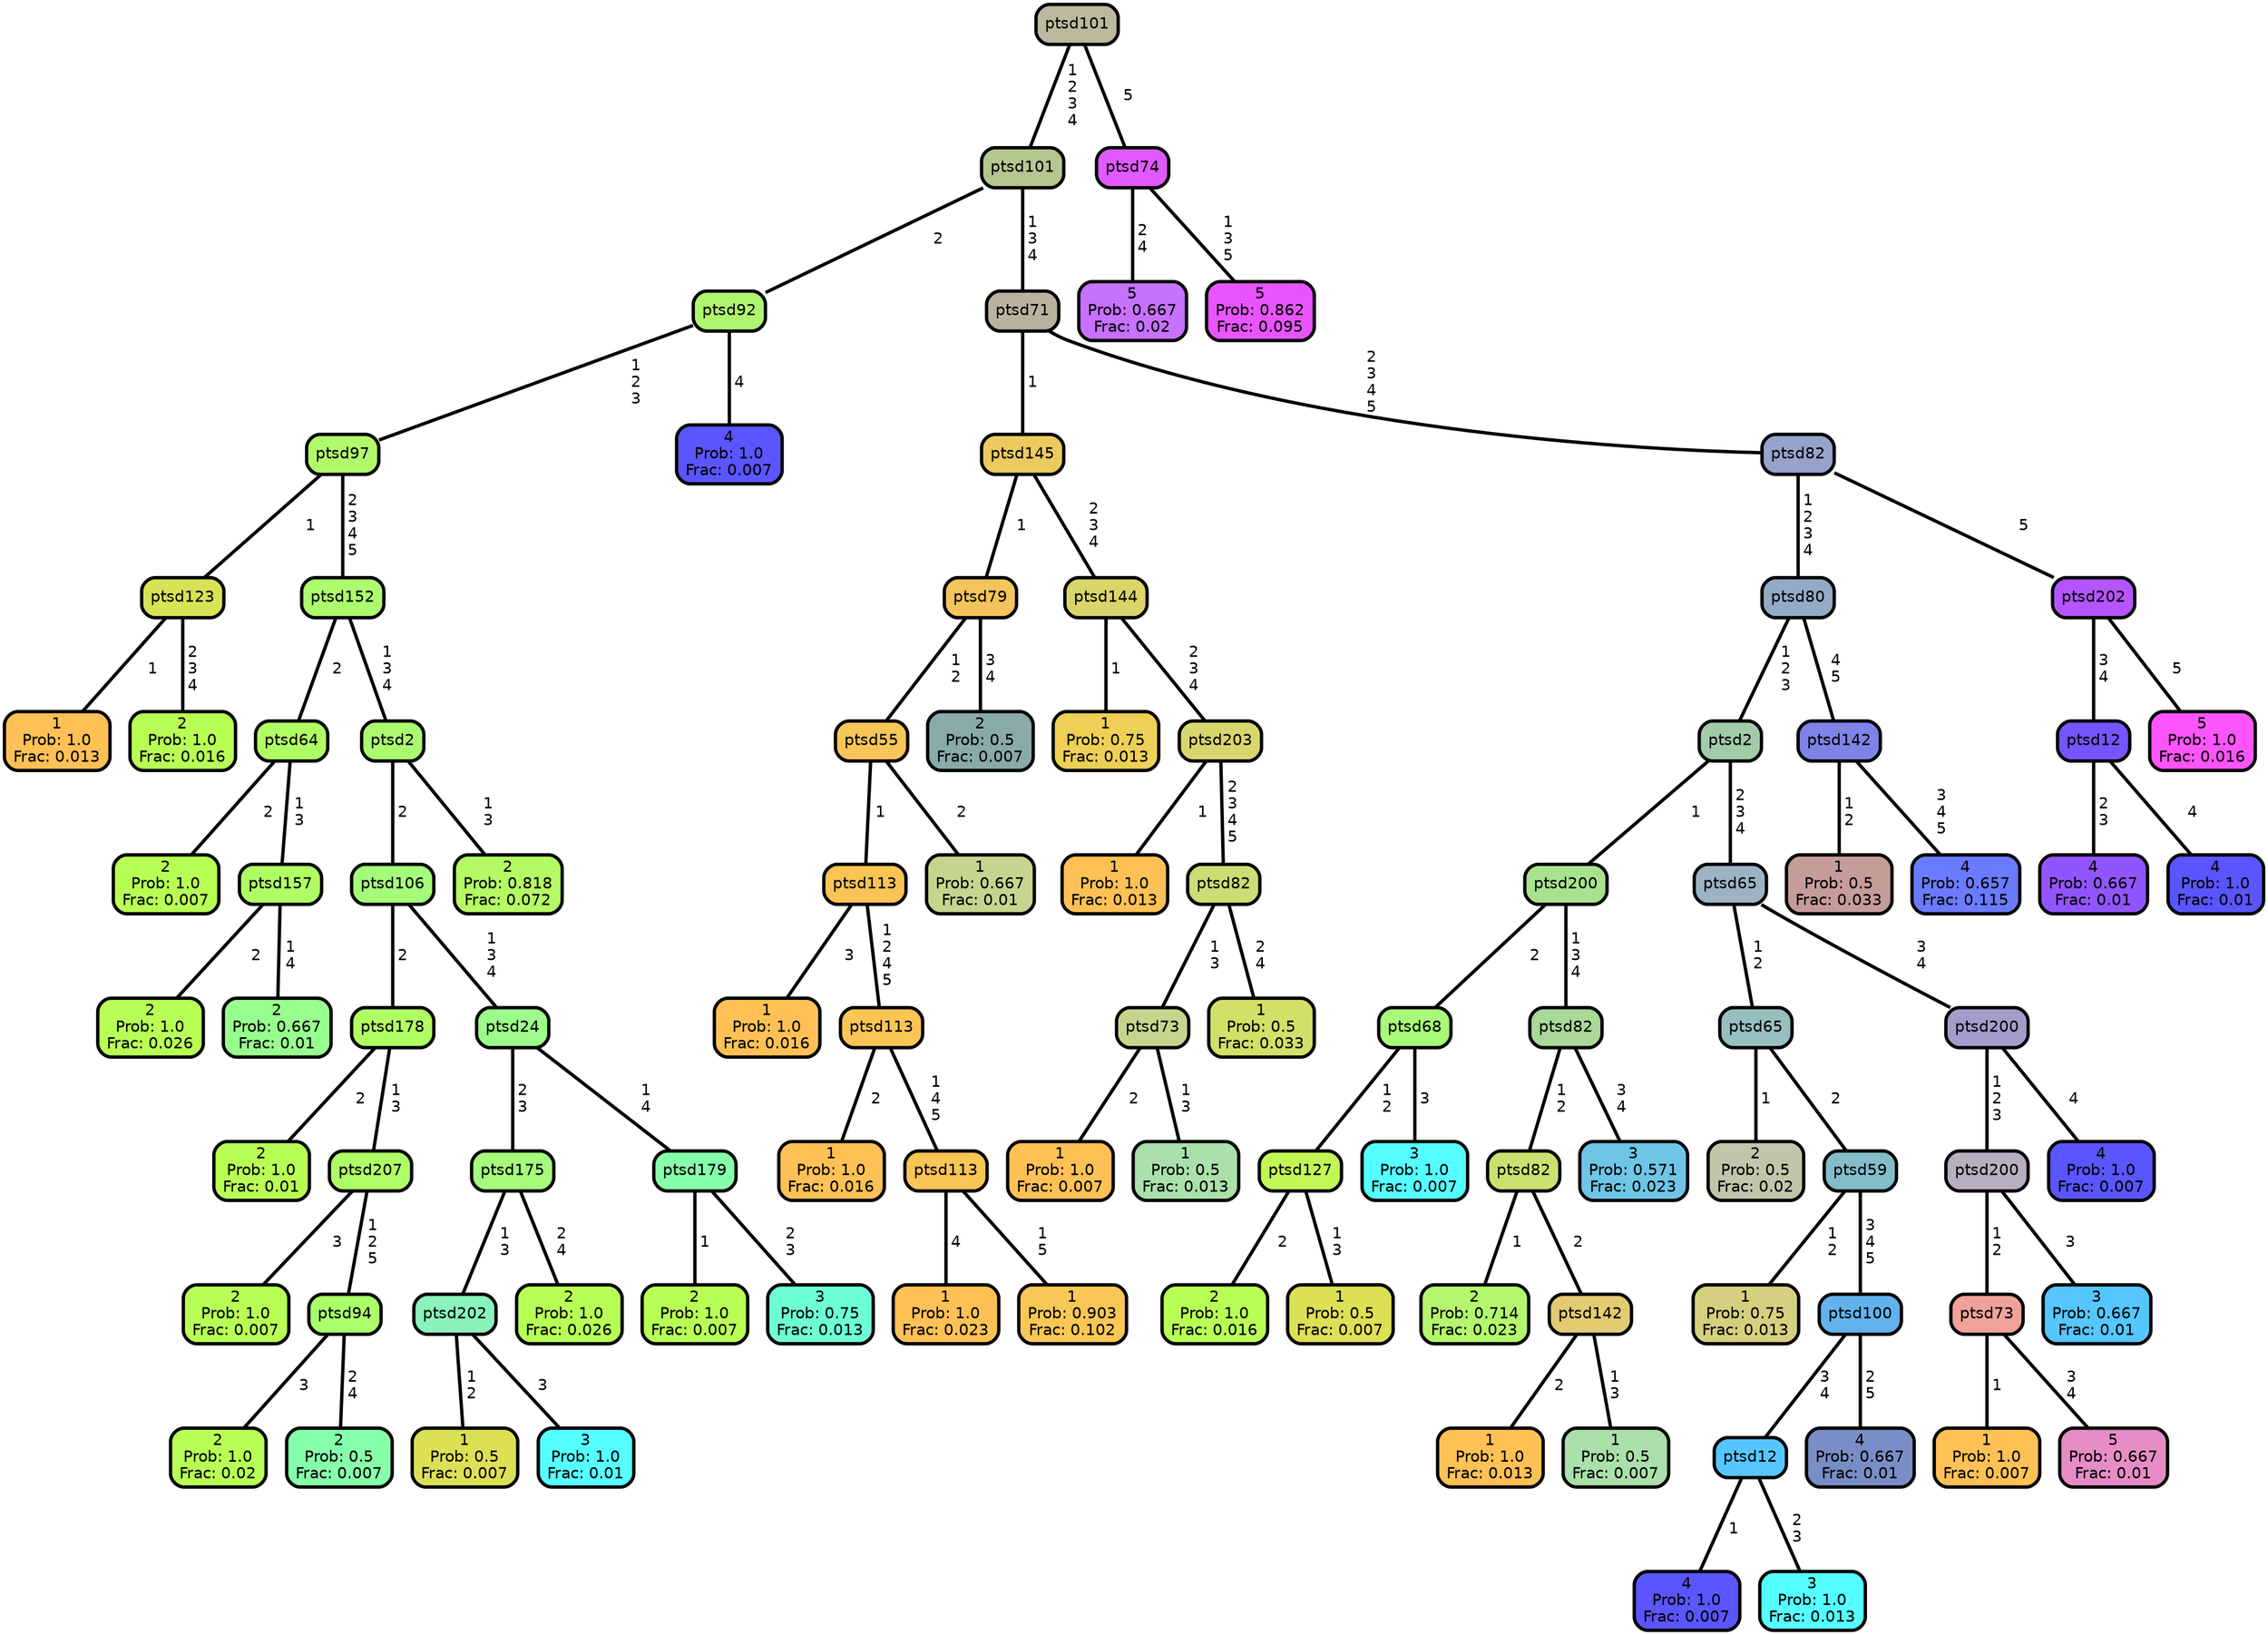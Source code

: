 graph Tree {
node [shape=box, style="filled, rounded",color="black",penwidth="3",fontcolor="black",                 fontname=helvetica] ;
graph [ranksep="0 equally", splines=straight,                 bgcolor=transparent, dpi=60] ;
edge [fontname=helvetica, color=black] ;
0 [label="1
Prob: 1.0
Frac: 0.013", fillcolor="#ffc155"] ;
1 [label="ptsd123",href=".//ptsd123.svg", fillcolor="#d7e355"] ;
2 [label="2
Prob: 1.0
Frac: 0.016", fillcolor="#b8ff55"] ;
3 [label="ptsd97",href=".//ptsd97.svg", fillcolor="#b1f96b"] ;
4 [label="2
Prob: 1.0
Frac: 0.007", fillcolor="#b8ff55"] ;
5 [label="ptsd64",href=".//ptsd64.svg", fillcolor="#b0ff62"] ;
6 [label="2
Prob: 1.0
Frac: 0.026", fillcolor="#b8ff55"] ;
7 [label="ptsd157",href=".//ptsd157.svg", fillcolor="#afff64"] ;
8 [label="2
Prob: 0.667
Frac: 0.01", fillcolor="#97ff8d"] ;
9 [label="ptsd152",href=".//ptsd152.svg", fillcolor="#acfc6e"] ;
10 [label="2
Prob: 1.0
Frac: 0.01", fillcolor="#b8ff55"] ;
11 [label="ptsd178",href=".//ptsd178.svg", fillcolor="#b0ff62"] ;
12 [label="2
Prob: 1.0
Frac: 0.007", fillcolor="#b8ff55"] ;
13 [label="ptsd207",href=".//ptsd207.svg", fillcolor="#aeff66"] ;
14 [label="2
Prob: 1.0
Frac: 0.02", fillcolor="#b8ff55"] ;
15 [label="ptsd94",href=".//ptsd94.svg", fillcolor="#abff6a"] ;
16 [label="2
Prob: 0.5
Frac: 0.007", fillcolor="#86ffaa"] ;
17 [label="ptsd106",href=".//ptsd106.svg", fillcolor="#a4fd7a"] ;
18 [label="1
Prob: 0.5
Frac: 0.007", fillcolor="#dbe055"] ;
19 [label="ptsd202",href=".//ptsd202.svg", fillcolor="#8af2bb"] ;
20 [label="3
Prob: 1.0
Frac: 0.01", fillcolor="#55ffff"] ;
21 [label="ptsd175",href=".//ptsd175.svg", fillcolor="#a6fa7c"] ;
22 [label="2
Prob: 1.0
Frac: 0.026", fillcolor="#b8ff55"] ;
23 [label="ptsd24",href=".//ptsd24.svg", fillcolor="#9cfb8a"] ;
24 [label="2
Prob: 1.0
Frac: 0.007", fillcolor="#b8ff55"] ;
25 [label="ptsd179",href=".//ptsd179.svg", fillcolor="#86ffaa"] ;
26 [label="3
Prob: 0.75
Frac: 0.013", fillcolor="#6dffd4"] ;
27 [label="ptsd2",href=".//ptsd2.svg", fillcolor="#abfb71"] ;
28 [label="2
Prob: 0.818
Frac: 0.072", fillcolor="#b5f964"] ;
29 [label="ptsd92",href=".//ptsd92.svg", fillcolor="#aff56f"] ;
30 [label="4
Prob: 1.0
Frac: 0.007", fillcolor="#5a55ff"] ;
31 [label="ptsd101",href=".//ptsd101.svg", fillcolor="#b6c691"] ;
32 [label="1
Prob: 1.0
Frac: 0.016", fillcolor="#ffc155"] ;
33 [label="ptsd113",href=".//ptsd113.svg", fillcolor="#fac455"] ;
34 [label="1
Prob: 1.0
Frac: 0.016", fillcolor="#ffc155"] ;
35 [label="ptsd113",href=".//ptsd113.svg", fillcolor="#fac555"] ;
36 [label="1
Prob: 1.0
Frac: 0.023", fillcolor="#ffc155"] ;
37 [label="ptsd113",href=".//ptsd113.svg", fillcolor="#f9c555"] ;
38 [label="1
Prob: 0.903
Frac: 0.102", fillcolor="#f8c755"] ;
39 [label="ptsd55",href=".//ptsd55.svg", fillcolor="#f7c558"] ;
40 [label="1
Prob: 0.667
Frac: 0.01", fillcolor="#c6d58d"] ;
41 [label="ptsd79",href=".//ptsd79.svg", fillcolor="#f3c45b"] ;
42 [label="2
Prob: 0.5
Frac: 0.007", fillcolor="#89aaaa"] ;
43 [label="ptsd145",href=".//ptsd145.svg", fillcolor="#ebca60"] ;
44 [label="1
Prob: 0.75
Frac: 0.013", fillcolor="#edd055"] ;
45 [label="ptsd144",href=".//ptsd144.svg", fillcolor="#dad56a"] ;
46 [label="1
Prob: 1.0
Frac: 0.013", fillcolor="#ffc155"] ;
47 [label="ptsd203",href=".//ptsd203.svg", fillcolor="#d7d66e"] ;
48 [label="1
Prob: 1.0
Frac: 0.007", fillcolor="#ffc155"] ;
49 [label="ptsd73",href=".//ptsd73.svg", fillcolor="#c6d58d"] ;
50 [label="1
Prob: 0.5
Frac: 0.013", fillcolor="#aae0aa"] ;
51 [label="ptsd82",href=".//ptsd82.svg", fillcolor="#cddc74"] ;
52 [label="1
Prob: 0.5
Frac: 0.033", fillcolor="#d1e066"] ;
53 [label="ptsd71",href=".//ptsd71.svg", fillcolor="#b8b29f"] ;
54 [label="2
Prob: 1.0
Frac: 0.016", fillcolor="#b8ff55"] ;
55 [label="ptsd127",href=".//ptsd127.svg", fillcolor="#c2f655"] ;
56 [label="1
Prob: 0.5
Frac: 0.007", fillcolor="#dbe055"] ;
57 [label="ptsd68",href=".//ptsd68.svg", fillcolor="#a9f87a"] ;
58 [label="3
Prob: 1.0
Frac: 0.007", fillcolor="#55ffff"] ;
59 [label="ptsd200",href=".//ptsd200.svg", fillcolor="#a9e28f"] ;
60 [label="2
Prob: 0.714
Frac: 0.023", fillcolor="#b4f66d"] ;
61 [label="ptsd82",href=".//ptsd82.svg", fillcolor="#c9e26f"] ;
62 [label="1
Prob: 1.0
Frac: 0.013", fillcolor="#ffc155"] ;
63 [label="ptsd142",href=".//ptsd142.svg", fillcolor="#e2cb71"] ;
64 [label="1
Prob: 0.5
Frac: 0.007", fillcolor="#aae0aa"] ;
65 [label="ptsd82",href=".//ptsd82.svg", fillcolor="#a9d899"] ;
66 [label="3
Prob: 0.571
Frac: 0.023", fillcolor="#6ec5e6"] ;
67 [label="ptsd2",href=".//ptsd2.svg", fillcolor="#a2cbaa"] ;
68 [label="2
Prob: 0.5
Frac: 0.02", fillcolor="#bfc6aa"] ;
69 [label="ptsd65",href=".//ptsd65.svg", fillcolor="#97bfc0"] ;
70 [label="1
Prob: 0.75
Frac: 0.013", fillcolor="#d4d07f"] ;
71 [label="ptsd59",href=".//ptsd59.svg", fillcolor="#85bcca"] ;
72 [label="4
Prob: 1.0
Frac: 0.007", fillcolor="#5a55ff"] ;
73 [label="ptsd12",href=".//ptsd12.svg", fillcolor="#56c6ff"] ;
74 [label="3
Prob: 1.0
Frac: 0.013", fillcolor="#55ffff"] ;
75 [label="ptsd100",href=".//ptsd100.svg", fillcolor="#62b3ec"] ;
76 [label="4
Prob: 0.667
Frac: 0.01", fillcolor="#798dc6"] ;
77 [label="ptsd65",href=".//ptsd65.svg", fillcolor="#9cb3c4"] ;
78 [label="1
Prob: 1.0
Frac: 0.007", fillcolor="#ffc155"] ;
79 [label="ptsd73",href=".//ptsd73.svg", fillcolor="#f0a299"] ;
80 [label="5
Prob: 0.667
Frac: 0.01", fillcolor="#e78dc6"] ;
81 [label="ptsd200",href=".//ptsd200.svg", fillcolor="#b7afbf"] ;
82 [label="3
Prob: 0.667
Frac: 0.01", fillcolor="#56c6ff"] ;
83 [label="ptsd200",href=".//ptsd200.svg", fillcolor="#a49dcc"] ;
84 [label="4
Prob: 1.0
Frac: 0.007", fillcolor="#5a55ff"] ;
85 [label="ptsd80",href=".//ptsd80.svg", fillcolor="#93abc5"] ;
86 [label="1
Prob: 0.5
Frac: 0.033", fillcolor="#c69c99"] ;
87 [label="ptsd142",href=".//ptsd142.svg", fillcolor="#7f83e8"] ;
88 [label="4
Prob: 0.657
Frac: 0.115", fillcolor="#6b7bff"] ;
89 [label="ptsd82",href=".//ptsd82.svg", fillcolor="#96a3ca"] ;
90 [label="4
Prob: 0.667
Frac: 0.01", fillcolor="#9155ff"] ;
91 [label="ptsd12",href=".//ptsd12.svg", fillcolor="#7555ff"] ;
92 [label="4
Prob: 1.0
Frac: 0.01", fillcolor="#5a55ff"] ;
93 [label="ptsd202",href=".//ptsd202.svg", fillcolor="#b455ff"] ;
94 [label="5
Prob: 1.0
Frac: 0.016", fillcolor="#ff55ff"] ;
95 [label="ptsd101",href=".//ptsd101.svg", fillcolor="#bbb99e"] ;
96 [label="5
Prob: 0.667
Frac: 0.02", fillcolor="#c771ff"] ;
97 [label="ptsd74",href=".//ptsd74.svg", fillcolor="#e259ff"] ;
98 [label="5
Prob: 0.862
Frac: 0.095", fillcolor="#e855ff"] ;
1 -- 0 [label=" 1",penwidth=3] ;
1 -- 2 [label=" 2\n 3\n 4",penwidth=3] ;
3 -- 1 [label=" 1",penwidth=3] ;
3 -- 9 [label=" 2\n 3\n 4\n 5",penwidth=3] ;
5 -- 4 [label=" 2",penwidth=3] ;
5 -- 7 [label=" 1\n 3",penwidth=3] ;
7 -- 6 [label=" 2",penwidth=3] ;
7 -- 8 [label=" 1\n 4",penwidth=3] ;
9 -- 5 [label=" 2",penwidth=3] ;
9 -- 27 [label=" 1\n 3\n 4",penwidth=3] ;
11 -- 10 [label=" 2",penwidth=3] ;
11 -- 13 [label=" 1\n 3",penwidth=3] ;
13 -- 12 [label=" 3",penwidth=3] ;
13 -- 15 [label=" 1\n 2\n 5",penwidth=3] ;
15 -- 14 [label=" 3",penwidth=3] ;
15 -- 16 [label=" 2\n 4",penwidth=3] ;
17 -- 11 [label=" 2",penwidth=3] ;
17 -- 23 [label=" 1\n 3\n 4",penwidth=3] ;
19 -- 18 [label=" 1\n 2",penwidth=3] ;
19 -- 20 [label=" 3",penwidth=3] ;
21 -- 19 [label=" 1\n 3",penwidth=3] ;
21 -- 22 [label=" 2\n 4",penwidth=3] ;
23 -- 21 [label=" 2\n 3",penwidth=3] ;
23 -- 25 [label=" 1\n 4",penwidth=3] ;
25 -- 24 [label=" 1",penwidth=3] ;
25 -- 26 [label=" 2\n 3",penwidth=3] ;
27 -- 17 [label=" 2",penwidth=3] ;
27 -- 28 [label=" 1\n 3",penwidth=3] ;
29 -- 3 [label=" 1\n 2\n 3",penwidth=3] ;
29 -- 30 [label=" 4",penwidth=3] ;
31 -- 29 [label=" 2",penwidth=3] ;
31 -- 53 [label=" 1\n 3\n 4",penwidth=3] ;
33 -- 32 [label=" 3",penwidth=3] ;
33 -- 35 [label=" 1\n 2\n 4\n 5",penwidth=3] ;
35 -- 34 [label=" 2",penwidth=3] ;
35 -- 37 [label=" 1\n 4\n 5",penwidth=3] ;
37 -- 36 [label=" 4",penwidth=3] ;
37 -- 38 [label=" 1\n 5",penwidth=3] ;
39 -- 33 [label=" 1",penwidth=3] ;
39 -- 40 [label=" 2",penwidth=3] ;
41 -- 39 [label=" 1\n 2",penwidth=3] ;
41 -- 42 [label=" 3\n 4",penwidth=3] ;
43 -- 41 [label=" 1",penwidth=3] ;
43 -- 45 [label=" 2\n 3\n 4",penwidth=3] ;
45 -- 44 [label=" 1",penwidth=3] ;
45 -- 47 [label=" 2\n 3\n 4",penwidth=3] ;
47 -- 46 [label=" 1",penwidth=3] ;
47 -- 51 [label=" 2\n 3\n 4\n 5",penwidth=3] ;
49 -- 48 [label=" 2",penwidth=3] ;
49 -- 50 [label=" 1\n 3",penwidth=3] ;
51 -- 49 [label=" 1\n 3",penwidth=3] ;
51 -- 52 [label=" 2\n 4",penwidth=3] ;
53 -- 43 [label=" 1",penwidth=3] ;
53 -- 89 [label=" 2\n 3\n 4\n 5",penwidth=3] ;
55 -- 54 [label=" 2",penwidth=3] ;
55 -- 56 [label=" 1\n 3",penwidth=3] ;
57 -- 55 [label=" 1\n 2",penwidth=3] ;
57 -- 58 [label=" 3",penwidth=3] ;
59 -- 57 [label=" 2",penwidth=3] ;
59 -- 65 [label=" 1\n 3\n 4",penwidth=3] ;
61 -- 60 [label=" 1",penwidth=3] ;
61 -- 63 [label=" 2",penwidth=3] ;
63 -- 62 [label=" 2",penwidth=3] ;
63 -- 64 [label=" 1\n 3",penwidth=3] ;
65 -- 61 [label=" 1\n 2",penwidth=3] ;
65 -- 66 [label=" 3\n 4",penwidth=3] ;
67 -- 59 [label=" 1",penwidth=3] ;
67 -- 77 [label=" 2\n 3\n 4",penwidth=3] ;
69 -- 68 [label=" 1",penwidth=3] ;
69 -- 71 [label=" 2",penwidth=3] ;
71 -- 70 [label=" 1\n 2",penwidth=3] ;
71 -- 75 [label=" 3\n 4\n 5",penwidth=3] ;
73 -- 72 [label=" 1",penwidth=3] ;
73 -- 74 [label=" 2\n 3",penwidth=3] ;
75 -- 73 [label=" 3\n 4",penwidth=3] ;
75 -- 76 [label=" 2\n 5",penwidth=3] ;
77 -- 69 [label=" 1\n 2",penwidth=3] ;
77 -- 83 [label=" 3\n 4",penwidth=3] ;
79 -- 78 [label=" 1",penwidth=3] ;
79 -- 80 [label=" 3\n 4",penwidth=3] ;
81 -- 79 [label=" 1\n 2",penwidth=3] ;
81 -- 82 [label=" 3",penwidth=3] ;
83 -- 81 [label=" 1\n 2\n 3",penwidth=3] ;
83 -- 84 [label=" 4",penwidth=3] ;
85 -- 67 [label=" 1\n 2\n 3",penwidth=3] ;
85 -- 87 [label=" 4\n 5",penwidth=3] ;
87 -- 86 [label=" 1\n 2",penwidth=3] ;
87 -- 88 [label=" 3\n 4\n 5",penwidth=3] ;
89 -- 85 [label=" 1\n 2\n 3\n 4",penwidth=3] ;
89 -- 93 [label=" 5",penwidth=3] ;
91 -- 90 [label=" 2\n 3",penwidth=3] ;
91 -- 92 [label=" 4",penwidth=3] ;
93 -- 91 [label=" 3\n 4",penwidth=3] ;
93 -- 94 [label=" 5",penwidth=3] ;
95 -- 31 [label=" 1\n 2\n 3\n 4",penwidth=3] ;
95 -- 97 [label=" 5",penwidth=3] ;
97 -- 96 [label=" 2\n 4",penwidth=3] ;
97 -- 98 [label=" 1\n 3\n 5",penwidth=3] ;
{rank = same;}}